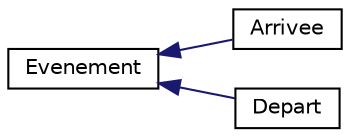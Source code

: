 digraph "Graphe hiérarchique des classes"
{
  edge [fontname="Helvetica",fontsize="10",labelfontname="Helvetica",labelfontsize="10"];
  node [fontname="Helvetica",fontsize="10",shape=record];
  rankdir="LR";
  Node0 [label="Evenement",height=0.2,width=0.4,color="black", fillcolor="white", style="filled",URL="$classEvenement.html"];
  Node0 -> Node1 [dir="back",color="midnightblue",fontsize="10",style="solid",fontname="Helvetica"];
  Node1 [label="Arrivee",height=0.2,width=0.4,color="black", fillcolor="white", style="filled",URL="$classArrivee.html"];
  Node0 -> Node2 [dir="back",color="midnightblue",fontsize="10",style="solid",fontname="Helvetica"];
  Node2 [label="Depart",height=0.2,width=0.4,color="black", fillcolor="white", style="filled",URL="$classDepart.html"];
}

